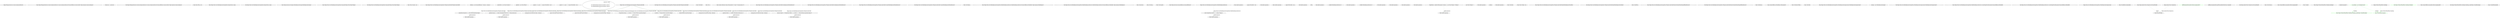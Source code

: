 digraph  {
n3 [label="Ninject.Planning.Directives.ConstructorInjectionDirective", span=""];
n0 [cluster="Ninject.Planning.Directives.ConstructorInjectionDirective.ConstructorInjectionDirective(System.Reflection.ConstructorInfo, Ninject.Injection.ConstructorInjector)", label="Entry Ninject.Planning.Directives.ConstructorInjectionDirective.ConstructorInjectionDirective(System.Reflection.ConstructorInfo, Ninject.Injection.ConstructorInjector)", span="33-33"];
n1 [cluster="Ninject.Planning.Directives.ConstructorInjectionDirective.ConstructorInjectionDirective(System.Reflection.ConstructorInfo, Ninject.Injection.ConstructorInjector)", label="Constructor = constructor", span="36-36"];
n2 [cluster="Ninject.Planning.Directives.ConstructorInjectionDirective.ConstructorInjectionDirective(System.Reflection.ConstructorInfo, Ninject.Injection.ConstructorInjector)", label="Exit Ninject.Planning.Directives.ConstructorInjectionDirective.ConstructorInjectionDirective(System.Reflection.ConstructorInfo, Ninject.Injection.ConstructorInjector)", span="33-33"];
m0_16 [cluster="Mock<IPlan>.cstr", file="CircularDependenciesTests.cs", label="Entry Mock<IPlan>.cstr", span=""];
m0_83 [cluster="Ninject.Tests.Unit.MethodInjectionStrategyTests.Dummy.Foo(int, string)", file="CircularDependenciesTests.cs", label="Entry Ninject.Tests.Unit.MethodInjectionStrategyTests.Dummy.Foo(int, string)", span="109-109"];
m0_84 [cluster="Ninject.Tests.Unit.MethodInjectionStrategyTests.Dummy.Foo(int, string)", file="CircularDependenciesTests.cs", label="Exit Ninject.Tests.Unit.MethodInjectionStrategyTests.Dummy.Foo(int, string)", span="109-109"];
m0_3 [cluster="Ninject.Activation.Strategies.MethodInjectionStrategy.MethodInjectionStrategy()", file="CircularDependenciesTests.cs", label="Entry Ninject.Activation.Strategies.MethodInjectionStrategy.MethodInjectionStrategy()", span="17-17"];
m0_85 [cluster="Ninject.Tests.Unit.MethodInjectionStrategyTests.Dummy.Bar(Ninject.Tests.Fakes.IWeapon)", file="CircularDependenciesTests.cs", label="Entry Ninject.Tests.Unit.MethodInjectionStrategyTests.Dummy.Bar(Ninject.Tests.Fakes.IWeapon)", span="110-110"];
m0_86 [cluster="Ninject.Tests.Unit.MethodInjectionStrategyTests.Dummy.Bar(Ninject.Tests.Fakes.IWeapon)", file="CircularDependenciesTests.cs", label="Exit Ninject.Tests.Unit.MethodInjectionStrategyTests.Dummy.Bar(Ninject.Tests.Fakes.IWeapon)", span="110-110"];
m0_15 [cluster="Mock<IContext>.cstr", file="CircularDependenciesTests.cs", label="Entry Mock<IContext>.cstr", span=""];
m0_4 [cluster="Ninject.Tests.Unit.MethodInjectionStrategyTests.WhenActivateIsCalled.WhenActivateIsCalled()", file="CircularDependenciesTests.cs", label="Entry Ninject.Tests.Unit.MethodInjectionStrategyTests.WhenActivateIsCalled.WhenActivateIsCalled()", span="42-42"];
m0_5 [cluster="Ninject.Tests.Unit.MethodInjectionStrategyTests.WhenActivateIsCalled.WhenActivateIsCalled()", file="CircularDependenciesTests.cs", label="reference = new InstanceReference { Instance = instance }", span="44-44"];
m0_6 [cluster="Ninject.Tests.Unit.MethodInjectionStrategyTests.WhenActivateIsCalled.WhenActivateIsCalled()", file="CircularDependenciesTests.cs", label="contextMock = new Mock<IContext>()", span="46-46"];
m0_7 [cluster="Ninject.Tests.Unit.MethodInjectionStrategyTests.WhenActivateIsCalled.WhenActivateIsCalled()", file="CircularDependenciesTests.cs", label="planMock = new Mock<IPlan>()", span="47-47"];
m0_8 [cluster="Ninject.Tests.Unit.MethodInjectionStrategyTests.WhenActivateIsCalled.WhenActivateIsCalled()", file="CircularDependenciesTests.cs", label="injector1 = (x, args) => { injector1WasCalled = true; }", span="48-48"];
m0_9 [cluster="Ninject.Tests.Unit.MethodInjectionStrategyTests.WhenActivateIsCalled.WhenActivateIsCalled()", file="CircularDependenciesTests.cs", label="injector2 = (x, args) => { injector2WasCalled = true; }", span="49-49"];
m0_10 [cluster="Ninject.Tests.Unit.MethodInjectionStrategyTests.WhenActivateIsCalled.WhenActivateIsCalled()", file="CircularDependenciesTests.cs", label="directives = new[]\r\n            {\r\n                new FakeMethodInjectionDirective(method1, injector1),\r\n                new FakeMethodInjectionDirective(method2, injector2)\r\n            }", span="51-55"];
m0_11 [cluster="Ninject.Tests.Unit.MethodInjectionStrategyTests.WhenActivateIsCalled.WhenActivateIsCalled()", file="CircularDependenciesTests.cs", label="contextMock.SetupGet(x => x.Plan).Returns(planMock.Object)", span="57-57"];
m0_12 [cluster="Ninject.Tests.Unit.MethodInjectionStrategyTests.WhenActivateIsCalled.WhenActivateIsCalled()", file="CircularDependenciesTests.cs", label="planMock.Setup(x => x.GetAll<MethodInjectionDirective>()).Returns(directives)", span="59-59"];
m0_13 [cluster="Ninject.Tests.Unit.MethodInjectionStrategyTests.WhenActivateIsCalled.WhenActivateIsCalled()", file="CircularDependenciesTests.cs", label="Exit Ninject.Tests.Unit.MethodInjectionStrategyTests.WhenActivateIsCalled.WhenActivateIsCalled()", span="42-42"];
m0_66 [cluster="Unk.Should", file="CircularDependenciesTests.cs", label="Entry Unk.Should", span=""];
m0_33 [cluster="Unk.>", file="CircularDependenciesTests.cs", label="Entry Unk.>", span=""];
m0_50 [cluster="System.Collections.Generic.IEnumerable<T>.Map<T>(System.Action<T>)", file="CircularDependenciesTests.cs", label="Entry System.Collections.Generic.IEnumerable<T>.Map<T>(System.Action<T>)", span="8-8"];
m0_61 [cluster="Ninject.Tests.Unit.MethodInjectionStrategyTests.WhenActivateIsCalled.InvokesInjectorsForEachDirective()", file="CircularDependenciesTests.cs", label="Entry Ninject.Tests.Unit.MethodInjectionStrategyTests.WhenActivateIsCalled.InvokesInjectorsForEachDirective()", span="85-85"];
m0_62 [cluster="Ninject.Tests.Unit.MethodInjectionStrategyTests.WhenActivateIsCalled.InvokesInjectorsForEachDirective()", file="CircularDependenciesTests.cs", label="strategy.Activate(contextMock.Object, reference)", span="87-87"];
m0_63 [cluster="Ninject.Tests.Unit.MethodInjectionStrategyTests.WhenActivateIsCalled.InvokesInjectorsForEachDirective()", file="CircularDependenciesTests.cs", label="injector1WasCalled.Should().BeTrue()", span="88-88"];
m0_64 [cluster="Ninject.Tests.Unit.MethodInjectionStrategyTests.WhenActivateIsCalled.InvokesInjectorsForEachDirective()", file="CircularDependenciesTests.cs", label="injector2WasCalled.Should().BeTrue()", span="89-89"];
m0_65 [cluster="Ninject.Tests.Unit.MethodInjectionStrategyTests.WhenActivateIsCalled.InvokesInjectorsForEachDirective()", file="CircularDependenciesTests.cs", label="Exit Ninject.Tests.Unit.MethodInjectionStrategyTests.WhenActivateIsCalled.InvokesInjectorsForEachDirective()", span="85-85"];
m0_43 [cluster="Ninject.Tests.Unit.MethodInjectionStrategyTests.WhenActivateIsCalled.CreatesMethodInjectorsForEachDirective()", file="CircularDependenciesTests.cs", label="Entry Ninject.Tests.Unit.MethodInjectionStrategyTests.WhenActivateIsCalled.CreatesMethodInjectorsForEachDirective()", span="71-71"];
m0_44 [cluster="Ninject.Tests.Unit.MethodInjectionStrategyTests.WhenActivateIsCalled.CreatesMethodInjectorsForEachDirective()", file="CircularDependenciesTests.cs", label="strategy.Activate(contextMock.Object, reference)", span="73-73"];
m0_45 [cluster="Ninject.Tests.Unit.MethodInjectionStrategyTests.WhenActivateIsCalled.CreatesMethodInjectorsForEachDirective()", file="CircularDependenciesTests.cs", label="Exit Ninject.Tests.Unit.MethodInjectionStrategyTests.WhenActivateIsCalled.CreatesMethodInjectorsForEachDirective()", span="71-71"];
m0_75 [cluster="Unk.ToArray", file="CircularDependenciesTests.cs", label="Entry Unk.ToArray", span=""];
m0_17 [cluster="Ninject.Tests.Unit.MethodInjectionStrategyTests.FakeMethodInjectionDirective.FakeMethodInjectionDirective(System.Reflection.MethodInfo, Ninject.Injection.MethodInjector)", file="CircularDependenciesTests.cs", label="Entry Ninject.Tests.Unit.MethodInjectionStrategyTests.FakeMethodInjectionDirective.FakeMethodInjectionDirective(System.Reflection.MethodInfo, Ninject.Injection.MethodInjector)", span="97-97"];
m0_68 [cluster="Ninject.Tests.Unit.MethodInjectionStrategyTests.FakeMethodInjectionDirective.FakeMethodInjectionDirective(System.Reflection.MethodInfo, Ninject.Injection.MethodInjector)", file="CircularDependenciesTests.cs", label="Exit Ninject.Tests.Unit.MethodInjectionStrategyTests.FakeMethodInjectionDirective.FakeMethodInjectionDirective(System.Reflection.MethodInfo, Ninject.Injection.MethodInjector)", span="97-97"];
m0_38 [cluster="Unk.Activate", file="CircularDependenciesTests.cs", label="Entry Unk.Activate", span=""];
m0_20 [cluster="Unk.Setup", file="CircularDependenciesTests.cs", label="Entry Unk.Setup", span=""];
m0_18 [cluster="Unk.SetupGet", file="CircularDependenciesTests.cs", label="Entry Unk.SetupGet", span=""];
m0_14 [cluster="Ninject.Activation.InstanceReference.InstanceReference()", file="CircularDependenciesTests.cs", label="Entry Ninject.Activation.InstanceReference.InstanceReference()", span="16-16"];
m0_80 [cluster="lambda expression", file="CircularDependenciesTests.cs", label="Entry lambda expression", span="103-103"];
m0_27 [cluster="lambda expression", file="CircularDependenciesTests.cs", label="Entry lambda expression", span="57-57"];
m0_30 [cluster="lambda expression", file="CircularDependenciesTests.cs", label="Entry lambda expression", span="59-59"];
m0_21 [cluster="lambda expression", file="CircularDependenciesTests.cs", label="Entry lambda expression", span="48-48"];
m0_22 [cluster="lambda expression", file="CircularDependenciesTests.cs", label="injector1WasCalled = true", span="48-48"];
m0_23 [cluster="lambda expression", file="CircularDependenciesTests.cs", label="Exit lambda expression", span="48-48"];
m0_24 [cluster="lambda expression", file="CircularDependenciesTests.cs", label="Entry lambda expression", span="49-49"];
m0_25 [cluster="lambda expression", file="CircularDependenciesTests.cs", label="injector2WasCalled = true", span="49-49"];
m0_26 [cluster="lambda expression", file="CircularDependenciesTests.cs", label="Exit lambda expression", span="49-49"];
m0_28 [cluster="lambda expression", file="CircularDependenciesTests.cs", label="x.Plan", span="57-57"];
m0_29 [cluster="lambda expression", file="CircularDependenciesTests.cs", label="Exit lambda expression", span="57-57"];
m0_31 [cluster="lambda expression", file="CircularDependenciesTests.cs", label="x.GetAll<MethodInjectionDirective>()", span="59-59"];
m0_32 [cluster="lambda expression", file="CircularDependenciesTests.cs", label="Exit lambda expression", span="59-59"];
m0_40 [cluster="lambda expression", file="CircularDependenciesTests.cs", label="Entry lambda expression", span="67-67"];
m0_41 [cluster="lambda expression", file="CircularDependenciesTests.cs", label="x.GetAll<MethodInjectionDirective>()", span="67-67"];
m0_42 [cluster="lambda expression", file="CircularDependenciesTests.cs", label="Exit lambda expression", span="67-67"];
m0_51 [cluster="lambda expression", file="CircularDependenciesTests.cs", label="Entry lambda expression", span="81-81"];
m0_52 [cluster="lambda expression", file="CircularDependenciesTests.cs", label="d.TargetMocks.Map(m => m.Verify(x => x.ResolveWithin(contextMock.Object)))", span="81-81"];
m0_53 [cluster="lambda expression", file="CircularDependenciesTests.cs", label="Exit lambda expression", span="81-81"];
m0_54 [cluster="lambda expression", file="CircularDependenciesTests.cs", label="Entry lambda expression", span="81-81"];
m0_55 [cluster="lambda expression", file="CircularDependenciesTests.cs", label="m.Verify(x => x.ResolveWithin(contextMock.Object))", span="81-81"];
m0_56 [cluster="lambda expression", file="CircularDependenciesTests.cs", label="Exit lambda expression", span="81-81"];
m0_57 [cluster="lambda expression", file="CircularDependenciesTests.cs", label="Entry lambda expression", span="81-81"];
m0_58 [cluster="lambda expression", file="CircularDependenciesTests.cs", label="x.ResolveWithin(contextMock.Object)", span="81-81"];
m0_59 [cluster="lambda expression", file="CircularDependenciesTests.cs", label="Exit lambda expression", span="81-81"];
m0_76 [cluster="lambda expression", file="CircularDependenciesTests.cs", label="Entry lambda expression", span="102-102"];
m0_77 [cluster="lambda expression", file="CircularDependenciesTests.cs", label="new Mock<ITarget>()", span="102-102"];
m0_78 [cluster="lambda expression", file="CircularDependenciesTests.cs", label="Exit lambda expression", span="102-102"];
m0_81 [cluster="lambda expression", file="CircularDependenciesTests.cs", label="m.Object", span="103-103"];
m0_82 [cluster="lambda expression", file="CircularDependenciesTests.cs", label="Exit lambda expression", span="103-103"];
m0_74 [cluster="Unk.Select", file="CircularDependenciesTests.cs", label="Entry Unk.Select", span=""];
m0_79 [cluster="Mock<ITarget>.cstr", file="CircularDependenciesTests.cs", label="Entry Mock<ITarget>.cstr", span=""];
m0_34 [cluster="Ninject.Tests.Unit.MethodInjectionStrategyTests.WhenActivateIsCalled.ReadsMethodInjectorsFromPlan()", file="CircularDependenciesTests.cs", label="Entry Ninject.Tests.Unit.MethodInjectionStrategyTests.WhenActivateIsCalled.ReadsMethodInjectorsFromPlan()", span="63-63"];
m0_35 [cluster="Ninject.Tests.Unit.MethodInjectionStrategyTests.WhenActivateIsCalled.ReadsMethodInjectorsFromPlan()", file="CircularDependenciesTests.cs", label="strategy.Activate(contextMock.Object, reference)", span="65-65"];
m0_36 [cluster="Ninject.Tests.Unit.MethodInjectionStrategyTests.WhenActivateIsCalled.ReadsMethodInjectorsFromPlan()", file="CircularDependenciesTests.cs", label="planMock.Verify(x => x.GetAll<MethodInjectionDirective>())", span="67-67"];
m0_37 [cluster="Ninject.Tests.Unit.MethodInjectionStrategyTests.WhenActivateIsCalled.ReadsMethodInjectorsFromPlan()", file="CircularDependenciesTests.cs", label="Exit Ninject.Tests.Unit.MethodInjectionStrategyTests.WhenActivateIsCalled.ReadsMethodInjectorsFromPlan()", span="63-63"];
m0_67 [cluster="Unk.BeTrue", file="CircularDependenciesTests.cs", label="Entry Unk.BeTrue", span=""];
m0_46 [cluster="Ninject.Tests.Unit.MethodInjectionStrategyTests.WhenActivateIsCalled.ResolvesValuesForEachTargetOfEachDirective()", file="CircularDependenciesTests.cs", label="Entry Ninject.Tests.Unit.MethodInjectionStrategyTests.WhenActivateIsCalled.ResolvesValuesForEachTargetOfEachDirective()", span="77-77"];
m0_47 [cluster="Ninject.Tests.Unit.MethodInjectionStrategyTests.WhenActivateIsCalled.ResolvesValuesForEachTargetOfEachDirective()", file="CircularDependenciesTests.cs", label="strategy.Activate(contextMock.Object, reference)", span="79-79"];
m0_48 [cluster="Ninject.Tests.Unit.MethodInjectionStrategyTests.WhenActivateIsCalled.ResolvesValuesForEachTargetOfEachDirective()", file="CircularDependenciesTests.cs", label="directives.Map(d => d.TargetMocks.Map(m => m.Verify(x => x.ResolveWithin(contextMock.Object))))", span="81-81"];
m0_49 [cluster="Ninject.Tests.Unit.MethodInjectionStrategyTests.WhenActivateIsCalled.ResolvesValuesForEachTargetOfEachDirective()", file="CircularDependenciesTests.cs", label="Exit Ninject.Tests.Unit.MethodInjectionStrategyTests.WhenActivateIsCalled.ResolvesValuesForEachTargetOfEachDirective()", span="77-77"];
m0_19 [cluster="Unk.Returns", file="CircularDependenciesTests.cs", label="Entry Unk.Returns", span=""];
m0_73 [cluster="System.Reflection.MethodBase.GetParameters()", file="CircularDependenciesTests.cs", label="Entry System.Reflection.MethodBase.GetParameters()", span="0-0"];
m0_60 [cluster="Unk.ResolveWithin", file="CircularDependenciesTests.cs", label="Entry Unk.ResolveWithin", span=""];
m0_39 [cluster="Unk.Verify", file="CircularDependenciesTests.cs", label="Entry Unk.Verify", span=""];
m0_0 [cluster="Ninject.Tests.Unit.MethodInjectionStrategyTests.MethodInjectionStrategyContext.MethodInjectionStrategyContext()", file="CircularDependenciesTests.cs", label="Entry Ninject.Tests.Unit.MethodInjectionStrategyTests.MethodInjectionStrategyContext.MethodInjectionStrategyContext()", span="22-22"];
m0_1 [cluster="Ninject.Tests.Unit.MethodInjectionStrategyTests.MethodInjectionStrategyContext.MethodInjectionStrategyContext()", file="CircularDependenciesTests.cs", label="strategy = new MethodInjectionStrategy()", span="24-24"];
m0_2 [cluster="Ninject.Tests.Unit.MethodInjectionStrategyTests.MethodInjectionStrategyContext.MethodInjectionStrategyContext()", file="CircularDependenciesTests.cs", label="Exit Ninject.Tests.Unit.MethodInjectionStrategyTests.MethodInjectionStrategyContext.MethodInjectionStrategyContext()", span="22-22"];
m0_69 [cluster="Ninject.Tests.Unit.MethodInjectionStrategyTests.FakeMethodInjectionDirective.CreateTargetsFromParameters(System.Reflection.MethodInfo)", file="CircularDependenciesTests.cs", label="Entry Ninject.Tests.Unit.MethodInjectionStrategyTests.FakeMethodInjectionDirective.CreateTargetsFromParameters(System.Reflection.MethodInfo)", span="100-100"];
m0_70 [cluster="Ninject.Tests.Unit.MethodInjectionStrategyTests.FakeMethodInjectionDirective.CreateTargetsFromParameters(System.Reflection.MethodInfo)", file="CircularDependenciesTests.cs", label="TargetMocks = method.GetParameters().Select(p => new Mock<ITarget>()).ToArray()", span="102-102"];
m0_71 [cluster="Ninject.Tests.Unit.MethodInjectionStrategyTests.FakeMethodInjectionDirective.CreateTargetsFromParameters(System.Reflection.MethodInfo)", file="CircularDependenciesTests.cs", label="return TargetMocks.Select(m => m.Object).ToArray();", span="103-103"];
m0_72 [cluster="Ninject.Tests.Unit.MethodInjectionStrategyTests.FakeMethodInjectionDirective.CreateTargetsFromParameters(System.Reflection.MethodInfo)", file="CircularDependenciesTests.cs", label="Exit Ninject.Tests.Unit.MethodInjectionStrategyTests.FakeMethodInjectionDirective.CreateTargetsFromParameters(System.Reflection.MethodInfo)", span="100-100"];
m0_87 [file="CircularDependenciesTests.cs", label="Ninject.Tests.Unit.MethodInjectionStrategyTests.MethodInjectionStrategyContext", span=""];
m0_88 [file="CircularDependenciesTests.cs", label="Ninject.Tests.Unit.MethodInjectionStrategyTests.WhenActivateIsCalled", span=""];
m0_89 [file="CircularDependenciesTests.cs", label="Ninject.Tests.Unit.MethodInjectionStrategyTests.FakeMethodInjectionDirective", span=""];
m1_7 [cluster="Unk.AddExecutionAssembly", file="MainActivity.cs", label="Entry Unk.AddExecutionAssembly", span=""];
m1_0 [cluster="Ninject.Android.Tests.MainActivity.OnCreate(Bundle)", file="MainActivity.cs", label="Entry Ninject.Android.Tests.MainActivity.OnCreate(Bundle)", span="17-17"];
m1_1 [cluster="Ninject.Android.Tests.MainActivity.OnCreate(Bundle)", color=green, community=0, file="MainActivity.cs", label="AddTestAssembly(Assembly.GetExecutingAssembly())", prediction=0, span="21-21"];
m1_3 [cluster="Ninject.Android.Tests.MainActivity.OnCreate(Bundle)", file="MainActivity.cs", label="base.OnCreate(bundle)", span="36-36"];
m1_2 [cluster="Ninject.Android.Tests.MainActivity.OnCreate(Bundle)", file="MainActivity.cs", label="AddExecutionAssembly(typeof(ExtensibilityPointFactory).Assembly)", span="22-22"];
m1_4 [cluster="Ninject.Android.Tests.MainActivity.OnCreate(Bundle)", file="MainActivity.cs", label="Exit Ninject.Android.Tests.MainActivity.OnCreate(Bundle)", span="17-17"];
m1_8 [cluster="Unk.OnCreate", file="MainActivity.cs", label="Entry Unk.OnCreate", span=""];
m1_5 [cluster="System.Reflection.Assembly.GetExecutingAssembly()", file="MainActivity.cs", label="Entry System.Reflection.Assembly.GetExecutingAssembly()", span="0-0"];
m1_6 [cluster="Unk.Add", file="MainActivity.cs", label="Entry Unk.Add", span=""];
m1_9 [file="MainActivity.cs", label="Ninject.Android.Tests.MainActivity", span=""];
m2_0 [cluster="Ninject.WindowsPhone8Tests.MainPage.MainPage()", file="MainPage.xaml.cs", label="Entry Ninject.WindowsPhone8Tests.MainPage.MainPage()", span="18-18"];
m2_1 [cluster="Ninject.WindowsPhone8Tests.MainPage.MainPage()", file="MainPage.xaml.cs", label="InitializeComponent()", span="20-20"];
m2_2 [cluster="Ninject.WindowsPhone8Tests.MainPage.MainPage()", color=green, community=0, file="MainPage.xaml.cs", label="var mainPage = new MainPageControl()", prediction=1, span="23-23"];
m2_3 [cluster="Ninject.WindowsPhone8Tests.MainPage.MainPage()", color=green, community=0, file="MainPage.xaml.cs", label="Exit Ninject.WindowsPhone8Tests.MainPage.MainPage()", prediction=2, span="18-18"];
m2_4 [cluster="Unk.InitializeComponent", color=green, community=0, file="MainPage.xaml.cs", label="Entry Unk.InitializeComponent", prediction=1, span=""];
m2_5 [cluster="Ninject.WindowsPhone8Tests.MainPage.MainPage_Loaded(object, RoutedEventArgs)", color=green, community=0, file="MainPage.xaml.cs", label="Entry Ninject.WindowsPhone8Tests.MainPage.MainPage_Loaded(object, RoutedEventArgs)", prediction=1, span="29-29"];
m2_11 [cluster="System.Reflection.Assembly.GetExecutingAssembly()", file="MainPage.xaml.cs", label="Entry System.Reflection.Assembly.GetExecutingAssembly()", span="0-0"];
m2_9 [cluster="Ninject.WindowsPhone8Tests.MainPage.MainPage_Loaded(object, RoutedEventArgs)", file="MainPage.xaml.cs", label="Exit Ninject.WindowsPhone8Tests.MainPage.MainPage_Loaded(object, RoutedEventArgs)", span="29-29"];
m2_10 [cluster="Unk.AddTestAssembly", file="MainPage.xaml.cs", label="Entry Unk.AddTestAssembly", span=""];
m2_12 [file="MainPage.xaml.cs", label="Ninject.WindowsPhone8Tests.MainPage", span=""];
m0_11 -> m0_27  [color=darkseagreen4, key=1, label="lambda expression", style=dashed];
m0_12 -> m0_30  [color=darkseagreen4, key=1, label="lambda expression", style=dashed];
m0_52 -> m0_54  [color=darkseagreen4, key=1, label="lambda expression", style=dashed];
m0_55 -> m0_57  [color=darkseagreen4, key=1, label="lambda expression", style=dashed];
m0_36 -> m0_40  [color=darkseagreen4, key=1, label="lambda expression", style=dashed];
m0_48 -> m0_51  [color=darkseagreen4, key=1, label="lambda expression", style=dashed];
m0_70 -> m0_76  [color=darkseagreen4, key=1, label="lambda expression", style=dashed];
m0_71 -> m0_80  [color=darkseagreen4, key=1, label="lambda expression", style=dashed];
m0_88 -> m0_11  [color=darkseagreen4, key=1, label="Ninject.Tests.Unit.MethodInjectionStrategyTests.WhenActivateIsCalled", style=dashed];
m0_88 -> m0_12  [color=darkseagreen4, key=1, label="Ninject.Tests.Unit.MethodInjectionStrategyTests.WhenActivateIsCalled", style=dashed];
m0_88 -> m0_35  [color=darkseagreen4, key=1, label="Ninject.Tests.Unit.MethodInjectionStrategyTests.WhenActivateIsCalled", style=dashed];
m0_88 -> m0_36  [color=darkseagreen4, key=1, label="Ninject.Tests.Unit.MethodInjectionStrategyTests.WhenActivateIsCalled", style=dashed];
m0_88 -> m0_44  [color=darkseagreen4, key=1, label="Ninject.Tests.Unit.MethodInjectionStrategyTests.WhenActivateIsCalled", style=dashed];
m0_88 -> m0_47  [color=darkseagreen4, key=1, label="Ninject.Tests.Unit.MethodInjectionStrategyTests.WhenActivateIsCalled", style=dashed];
m0_88 -> m0_48  [color=darkseagreen4, key=1, label="Ninject.Tests.Unit.MethodInjectionStrategyTests.WhenActivateIsCalled", style=dashed];
m0_88 -> m0_52  [color=darkseagreen4, key=1, label="Ninject.Tests.Unit.MethodInjectionStrategyTests.WhenActivateIsCalled", style=dashed];
m0_88 -> m0_55  [color=darkseagreen4, key=1, label="Ninject.Tests.Unit.MethodInjectionStrategyTests.WhenActivateIsCalled", style=dashed];
m0_88 -> m0_58  [color=darkseagreen4, key=1, label="Ninject.Tests.Unit.MethodInjectionStrategyTests.WhenActivateIsCalled", style=dashed];
m0_88 -> m0_62  [color=darkseagreen4, key=1, label="Ninject.Tests.Unit.MethodInjectionStrategyTests.WhenActivateIsCalled", style=dashed];
m0_88 -> m0_63  [color=darkseagreen4, key=1, label="Ninject.Tests.Unit.MethodInjectionStrategyTests.WhenActivateIsCalled", style=dashed];
m0_88 -> m0_64  [color=darkseagreen4, key=1, label="Ninject.Tests.Unit.MethodInjectionStrategyTests.WhenActivateIsCalled", style=dashed];
m0_89 -> m0_71  [color=darkseagreen4, key=1, label="Ninject.Tests.Unit.MethodInjectionStrategyTests.FakeMethodInjectionDirective", style=dashed];
m1_0 -> m1_3  [color=darkseagreen4, key=1, label=Bundle, style=dashed];
m1_9 -> m1_3  [color=darkseagreen4, key=1, label="Ninject.Android.Tests.MainActivity", style=dashed];
m2_2 -> m2_4  [color=green, key=1, label=mainPage, style=dashed];
m2_2 -> m2_5  [color=green, key=1, label=mainPage, style=dashed];
m2_12 -> m2_4  [color=green, key=1, label="Ninject.WindowsPhone8Tests.MainPage", style=dashed];
}
